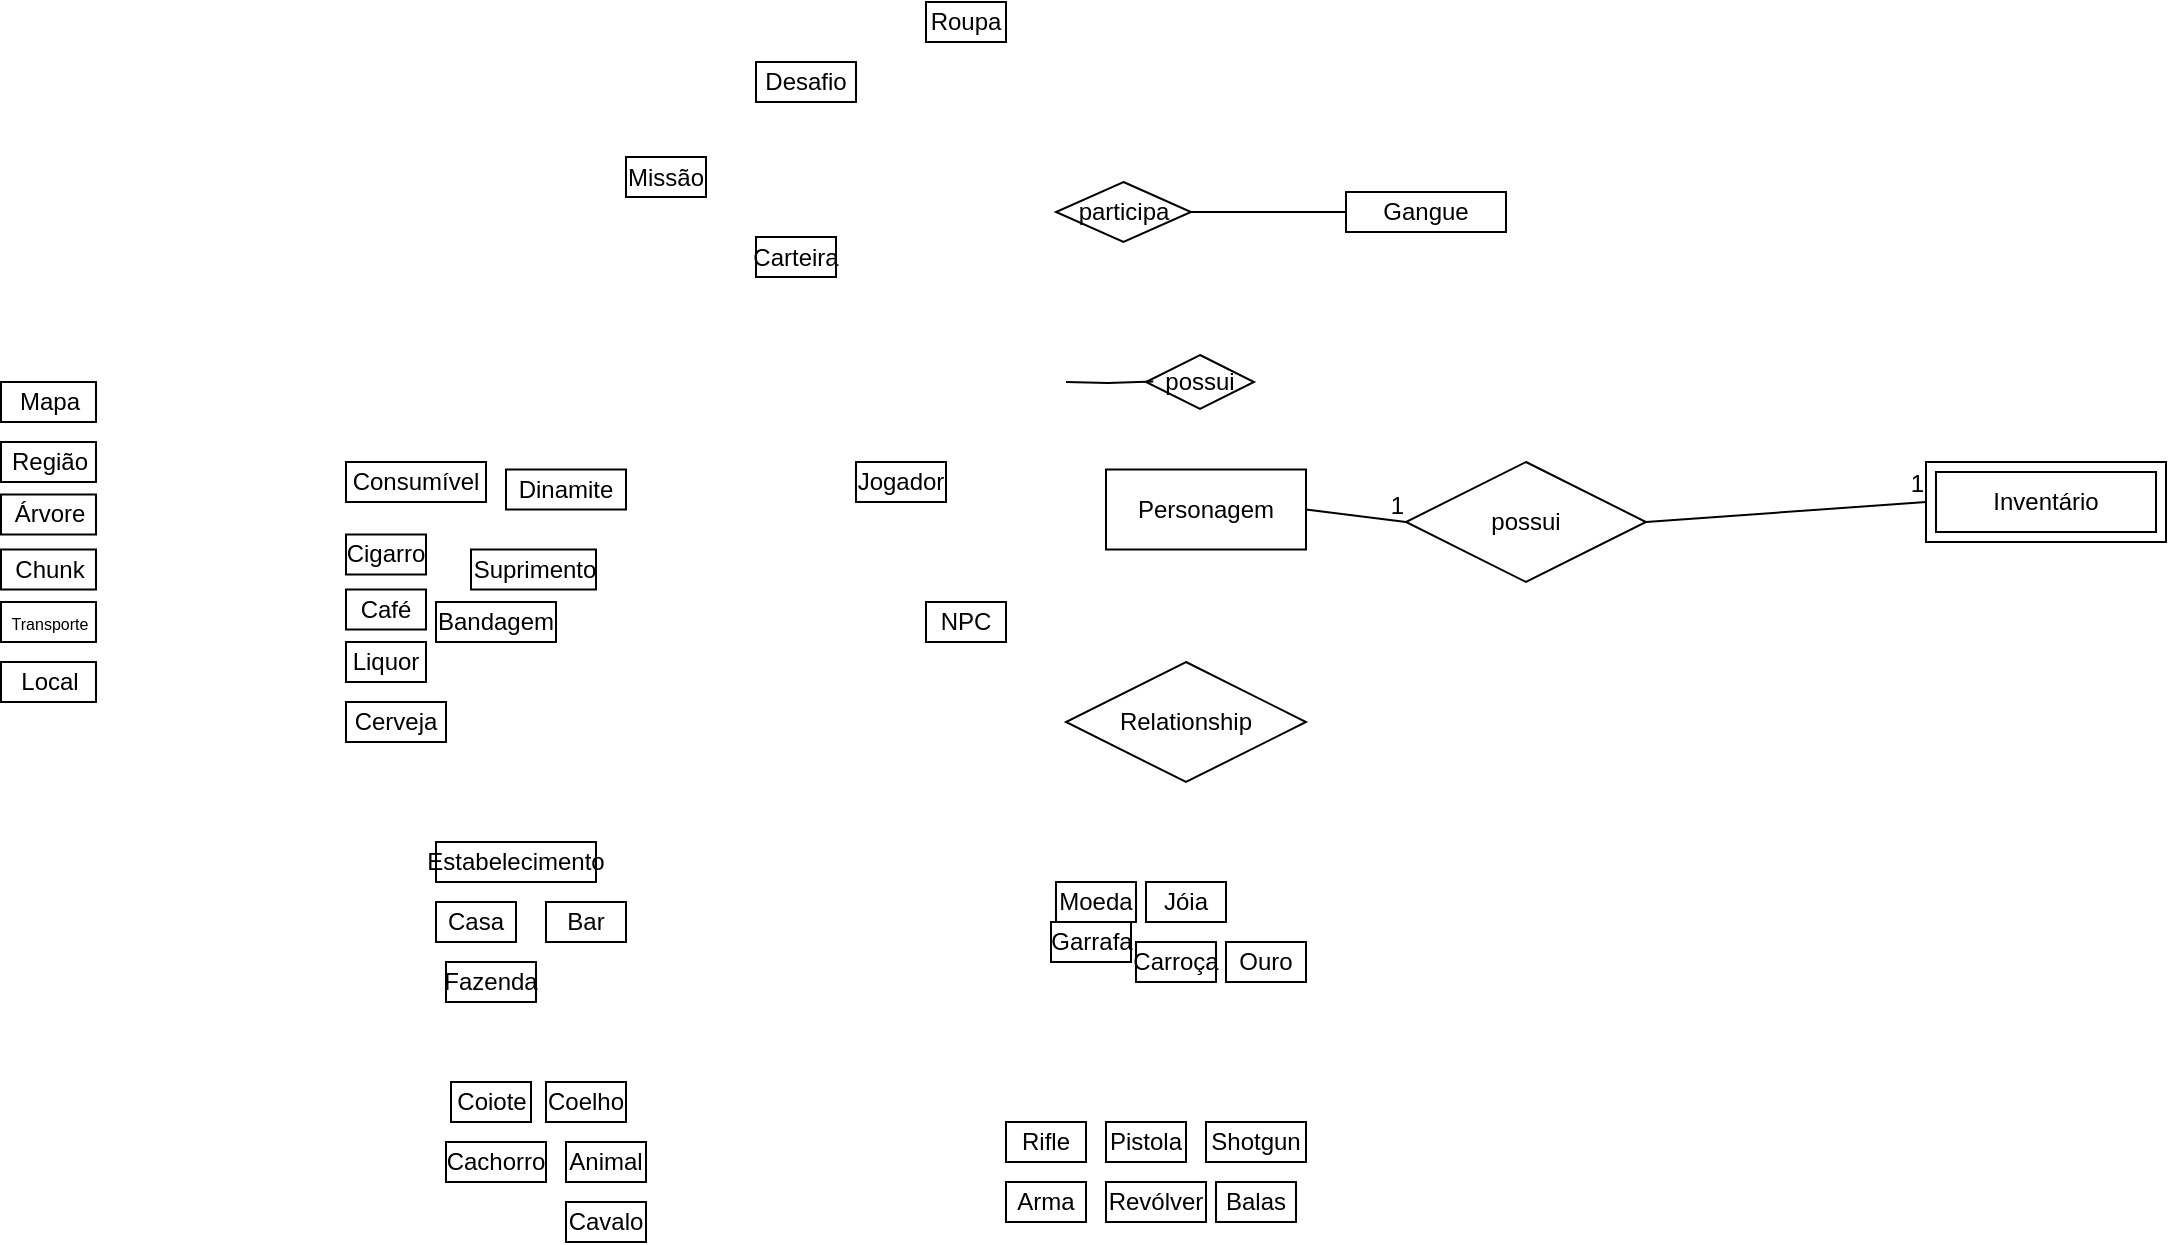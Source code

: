 <mxfile version="24.2.5" type="github">
  <diagram id="R2lEEEUBdFMjLlhIrx00" name="Page-1">
    <mxGraphModel dx="501" dy="1333" grid="1" gridSize="10" guides="1" tooltips="1" connect="1" arrows="1" fold="1" page="1" pageScale="1" pageWidth="850" pageHeight="1100" math="0" shadow="0" extFonts="Permanent Marker^https://fonts.googleapis.com/css?family=Permanent+Marker">
      <root>
        <mxCell id="0" />
        <mxCell id="1" parent="0" />
        <mxCell id="PZfGzbShFNdAoiEEgzWy-4" value="Arma" style="whiteSpace=wrap;html=1;" parent="1" vertex="1">
          <mxGeometry x="510" y="540" width="40" height="20" as="geometry" />
        </mxCell>
        <mxCell id="PZfGzbShFNdAoiEEgzWy-5" value="Revólver" style="whiteSpace=wrap;html=1;" parent="1" vertex="1">
          <mxGeometry x="560" y="540" width="50" height="20" as="geometry" />
        </mxCell>
        <mxCell id="MHSS6djbWjyrjED063CA-1" value="Cachorro" style="whiteSpace=wrap;html=1;" parent="1" vertex="1">
          <mxGeometry x="230" y="520" width="50" height="20" as="geometry" />
        </mxCell>
        <mxCell id="NFgqACAjN6bbBUPU2ulZ-8" value="Bar" style="whiteSpace=wrap;html=1;" parent="1" vertex="1">
          <mxGeometry x="280" y="400" width="40" height="20" as="geometry" />
        </mxCell>
        <mxCell id="PZfGzbShFNdAoiEEgzWy-6" value="Pistola" style="whiteSpace=wrap;html=1;" parent="1" vertex="1">
          <mxGeometry x="560" y="510" width="40" height="20" as="geometry" />
        </mxCell>
        <mxCell id="PZfGzbShFNdAoiEEgzWy-7" value="Shotgun" style="whiteSpace=wrap;html=1;" parent="1" vertex="1">
          <mxGeometry x="610" y="510" width="50" height="20" as="geometry" />
        </mxCell>
        <mxCell id="PZfGzbShFNdAoiEEgzWy-8" value="Rifle" style="whiteSpace=wrap;html=1;" parent="1" vertex="1">
          <mxGeometry x="510" y="510" width="40" height="20" as="geometry" />
        </mxCell>
        <mxCell id="PZfGzbShFNdAoiEEgzWy-10" value="Ouro" style="whiteSpace=wrap;html=1;" parent="1" vertex="1">
          <mxGeometry x="620" y="420" width="40" height="20" as="geometry" />
        </mxCell>
        <mxCell id="PZfGzbShFNdAoiEEgzWy-11" value="Coiote" style="whiteSpace=wrap;html=1;" parent="1" vertex="1">
          <mxGeometry x="232.5" y="490" width="40" height="20" as="geometry" />
        </mxCell>
        <mxCell id="PZfGzbShFNdAoiEEgzWy-12" value="Bandagem" style="whiteSpace=wrap;html=1;" parent="1" vertex="1">
          <mxGeometry x="225" y="250" width="60" height="20" as="geometry" />
        </mxCell>
        <mxCell id="PZfGzbShFNdAoiEEgzWy-13" value="Garrafa" style="whiteSpace=wrap;html=1;" parent="1" vertex="1">
          <mxGeometry x="532.5" y="410" width="40" height="20" as="geometry" />
        </mxCell>
        <mxCell id="PZfGzbShFNdAoiEEgzWy-14" value="Dinamite" style="whiteSpace=wrap;html=1;" parent="1" vertex="1">
          <mxGeometry x="260" y="183.75" width="60" height="20" as="geometry" />
        </mxCell>
        <mxCell id="MHSS6djbWjyrjED063CA-2" value="Jóia" style="whiteSpace=wrap;html=1;" parent="1" vertex="1">
          <mxGeometry x="580" y="390" width="40" height="20" as="geometry" />
        </mxCell>
        <mxCell id="MHSS6djbWjyrjED063CA-3" value="Coelho" style="whiteSpace=wrap;html=1;" parent="1" vertex="1">
          <mxGeometry x="280" y="490" width="40" height="20" as="geometry" />
        </mxCell>
        <mxCell id="MHSS6djbWjyrjED063CA-4" value="NPC" style="whiteSpace=wrap;html=1;" parent="1" vertex="1">
          <mxGeometry x="470" y="250" width="40" height="20" as="geometry" />
        </mxCell>
        <mxCell id="MHSS6djbWjyrjED063CA-5" value="Carroça" style="whiteSpace=wrap;html=1;" parent="1" vertex="1">
          <mxGeometry x="575" y="420" width="40" height="20" as="geometry" />
        </mxCell>
        <mxCell id="MHSS6djbWjyrjED063CA-6" value="Cavalo" style="whiteSpace=wrap;html=1;" parent="1" vertex="1">
          <mxGeometry x="290" y="550" width="40" height="20" as="geometry" />
        </mxCell>
        <mxCell id="MHSS6djbWjyrjED063CA-7" value="Moeda" style="whiteSpace=wrap;html=1;" parent="1" vertex="1">
          <mxGeometry x="535" y="390" width="40" height="20" as="geometry" />
        </mxCell>
        <mxCell id="MHSS6djbWjyrjED063CA-8" value="Gangue" style="whiteSpace=wrap;html=1;" parent="1" vertex="1">
          <mxGeometry x="680" y="45" width="80" height="20" as="geometry" />
        </mxCell>
        <mxCell id="yV0FYIFKv9BxsQTMN04u-23" value="Carteira" style="whiteSpace=wrap;html=1;" parent="1" vertex="1">
          <mxGeometry x="385" y="67.5" width="40" height="20" as="geometry" />
        </mxCell>
        <mxCell id="MHSS6djbWjyrjED063CA-9" value="Consumível" style="whiteSpace=wrap;html=1;" parent="1" vertex="1">
          <mxGeometry x="180" y="180" width="70" height="20" as="geometry" />
        </mxCell>
        <mxCell id="MHSS6djbWjyrjED063CA-10" value="Cigarro" style="whiteSpace=wrap;html=1;" parent="1" vertex="1">
          <mxGeometry x="180" y="216.25" width="40" height="20" as="geometry" />
        </mxCell>
        <mxCell id="MHSS6djbWjyrjED063CA-11" value="Liquor" style="whiteSpace=wrap;html=1;" parent="1" vertex="1">
          <mxGeometry x="180" y="270" width="40" height="20" as="geometry" />
        </mxCell>
        <mxCell id="MHSS6djbWjyrjED063CA-12" value="Cerveja" style="whiteSpace=wrap;html=1;" parent="1" vertex="1">
          <mxGeometry x="180" y="300" width="50" height="20" as="geometry" />
        </mxCell>
        <mxCell id="MHSS6djbWjyrjED063CA-13" value="Café" style="whiteSpace=wrap;html=1;" parent="1" vertex="1">
          <mxGeometry x="180" y="243.75" width="40" height="20" as="geometry" />
        </mxCell>
        <mxCell id="MHSS6djbWjyrjED063CA-14" value="Animal" style="whiteSpace=wrap;html=1;" parent="1" vertex="1">
          <mxGeometry x="290" y="520" width="40" height="20" as="geometry" />
        </mxCell>
        <mxCell id="zUxWJMMR-qzvcPOXWU1M-3" value="Balas" style="whiteSpace=wrap;html=1;" parent="1" vertex="1">
          <mxGeometry x="615" y="540" width="40" height="20" as="geometry" />
        </mxCell>
        <mxCell id="pRDXGFVlZG5KwBNQ3FIc-1" value="Missão" style="whiteSpace=wrap;html=1;" parent="1" vertex="1">
          <mxGeometry x="320" y="27.5" width="40" height="20" as="geometry" />
        </mxCell>
        <mxCell id="NFgqACAjN6bbBUPU2ulZ-2" value="Desafio" style="whiteSpace=wrap;html=1;" parent="1" vertex="1">
          <mxGeometry x="385" y="-20" width="50" height="20" as="geometry" />
        </mxCell>
        <mxCell id="NFgqACAjN6bbBUPU2ulZ-3" value="Jogador" style="whiteSpace=wrap;html=1;" parent="1" vertex="1">
          <mxGeometry x="435" y="180" width="45" height="20" as="geometry" />
        </mxCell>
        <mxCell id="NFgqACAjN6bbBUPU2ulZ-4" value="Roupa" style="whiteSpace=wrap;html=1;" parent="1" vertex="1">
          <mxGeometry x="470" y="-50" width="40" height="20" as="geometry" />
        </mxCell>
        <mxCell id="NFgqACAjN6bbBUPU2ulZ-5" value="Suprimento" style="whiteSpace=wrap;html=1;" parent="1" vertex="1">
          <mxGeometry x="242.5" y="223.75" width="62.5" height="20" as="geometry" />
        </mxCell>
        <mxCell id="NFgqACAjN6bbBUPU2ulZ-6" value="Estabelecimento" style="whiteSpace=wrap;html=1;" parent="1" vertex="1">
          <mxGeometry x="225" y="370" width="80" height="20" as="geometry" />
        </mxCell>
        <mxCell id="NFgqACAjN6bbBUPU2ulZ-9" value="Casa" style="whiteSpace=wrap;html=1;" parent="1" vertex="1">
          <mxGeometry x="225" y="400" width="40" height="20" as="geometry" />
        </mxCell>
        <mxCell id="NFgqACAjN6bbBUPU2ulZ-10" value="Fazenda" style="whiteSpace=wrap;html=1;" parent="1" vertex="1">
          <mxGeometry x="230" y="430" width="45" height="20" as="geometry" />
        </mxCell>
        <mxCell id="edTjm4dISCqz6r1TiSTo-2" value="possui" style="rhombus;whiteSpace=wrap;html=1;" vertex="1" parent="1">
          <mxGeometry x="580" y="126.5" width="54" height="27" as="geometry" />
        </mxCell>
        <mxCell id="edTjm4dISCqz6r1TiSTo-3" style="edgeStyle=orthogonalEdgeStyle;rounded=0;orthogonalLoop=1;jettySize=auto;html=1;exitX=1;exitY=0.5;exitDx=0;exitDy=0;entryX=0.067;entryY=0.489;entryDx=0;entryDy=0;entryPerimeter=0;endArrow=none;endFill=0;" edge="1" parent="1" target="edTjm4dISCqz6r1TiSTo-2">
          <mxGeometry relative="1" as="geometry">
            <mxPoint x="540.0" y="140" as="sourcePoint" />
          </mxGeometry>
        </mxCell>
        <mxCell id="edTjm4dISCqz6r1TiSTo-9" style="edgeStyle=orthogonalEdgeStyle;rounded=0;orthogonalLoop=1;jettySize=auto;html=1;endArrow=none;endFill=0;" edge="1" parent="1" source="edTjm4dISCqz6r1TiSTo-7" target="MHSS6djbWjyrjED063CA-8">
          <mxGeometry relative="1" as="geometry" />
        </mxCell>
        <mxCell id="edTjm4dISCqz6r1TiSTo-7" value="participa" style="rhombus;whiteSpace=wrap;html=1;" vertex="1" parent="1">
          <mxGeometry x="535" y="40" width="67.5" height="30" as="geometry" />
        </mxCell>
        <mxCell id="edTjm4dISCqz6r1TiSTo-12" value="Relationship" style="shape=rhombus;perimeter=rhombusPerimeter;whiteSpace=wrap;html=1;align=center;" vertex="1" parent="1">
          <mxGeometry x="540" y="280" width="120" height="60" as="geometry" />
        </mxCell>
        <mxCell id="edTjm4dISCqz6r1TiSTo-13" value="Inventário" style="shape=ext;margin=3;double=1;whiteSpace=wrap;html=1;align=center;" vertex="1" parent="1">
          <mxGeometry x="970" y="180" width="120" height="40" as="geometry" />
        </mxCell>
        <mxCell id="edTjm4dISCqz6r1TiSTo-19" value="Personagem" style="whiteSpace=wrap;html=1;align=center;" vertex="1" parent="1">
          <mxGeometry x="560" y="183.75" width="100" height="40" as="geometry" />
        </mxCell>
        <mxCell id="edTjm4dISCqz6r1TiSTo-20" value="possui" style="shape=rhombus;perimeter=rhombusPerimeter;whiteSpace=wrap;html=1;align=center;" vertex="1" parent="1">
          <mxGeometry x="710" y="180" width="120" height="60" as="geometry" />
        </mxCell>
        <mxCell id="edTjm4dISCqz6r1TiSTo-21" value="" style="endArrow=none;html=1;rounded=0;exitX=1;exitY=0.5;exitDx=0;exitDy=0;entryX=0;entryY=0.5;entryDx=0;entryDy=0;" edge="1" parent="1" source="edTjm4dISCqz6r1TiSTo-19" target="edTjm4dISCqz6r1TiSTo-20">
          <mxGeometry relative="1" as="geometry">
            <mxPoint x="700" y="170" as="sourcePoint" />
            <mxPoint x="860" y="170" as="targetPoint" />
          </mxGeometry>
        </mxCell>
        <mxCell id="edTjm4dISCqz6r1TiSTo-22" value="1" style="resizable=0;html=1;whiteSpace=wrap;align=right;verticalAlign=bottom;" connectable="0" vertex="1" parent="edTjm4dISCqz6r1TiSTo-21">
          <mxGeometry x="1" relative="1" as="geometry" />
        </mxCell>
        <mxCell id="edTjm4dISCqz6r1TiSTo-23" value="" style="endArrow=none;html=1;rounded=0;exitX=1;exitY=0.5;exitDx=0;exitDy=0;entryX=0;entryY=0.5;entryDx=0;entryDy=0;" edge="1" parent="1" source="edTjm4dISCqz6r1TiSTo-20" target="edTjm4dISCqz6r1TiSTo-13">
          <mxGeometry relative="1" as="geometry">
            <mxPoint x="830" y="170" as="sourcePoint" />
            <mxPoint x="990" y="170" as="targetPoint" />
          </mxGeometry>
        </mxCell>
        <mxCell id="edTjm4dISCqz6r1TiSTo-24" value="1" style="resizable=0;html=1;whiteSpace=wrap;align=right;verticalAlign=bottom;" connectable="0" vertex="1" parent="edTjm4dISCqz6r1TiSTo-23">
          <mxGeometry x="1" relative="1" as="geometry" />
        </mxCell>
        <mxCell id="W9NuQ4Psg400-CG8Jt55-1" value="Mapa" style="whiteSpace=wrap;html=1;align=center;" vertex="1" parent="1">
          <mxGeometry x="7.5" y="140" width="47.5" height="20" as="geometry" />
        </mxCell>
        <mxCell id="W9NuQ4Psg400-CG8Jt55-2" value="Região" style="whiteSpace=wrap;html=1;align=center;" vertex="1" parent="1">
          <mxGeometry x="7.5" y="170" width="47.5" height="20" as="geometry" />
        </mxCell>
        <mxCell id="W9NuQ4Psg400-CG8Jt55-3" value="Árvore" style="whiteSpace=wrap;html=1;align=center;" vertex="1" parent="1">
          <mxGeometry x="7.5" y="196.25" width="47.5" height="20" as="geometry" />
        </mxCell>
        <mxCell id="W9NuQ4Psg400-CG8Jt55-4" value="Chunk" style="whiteSpace=wrap;html=1;align=center;" vertex="1" parent="1">
          <mxGeometry x="7.5" y="223.75" width="47.5" height="20" as="geometry" />
        </mxCell>
        <mxCell id="W9NuQ4Psg400-CG8Jt55-5" value="&lt;font style=&quot;font-size: 8px;&quot;&gt;Transporte&lt;/font&gt;" style="whiteSpace=wrap;html=1;align=center;" vertex="1" parent="1">
          <mxGeometry x="7.5" y="250" width="47.5" height="20" as="geometry" />
        </mxCell>
        <mxCell id="W9NuQ4Psg400-CG8Jt55-6" value="Local" style="whiteSpace=wrap;html=1;align=center;" vertex="1" parent="1">
          <mxGeometry x="7.5" y="280" width="47.5" height="20" as="geometry" />
        </mxCell>
      </root>
    </mxGraphModel>
  </diagram>
</mxfile>
